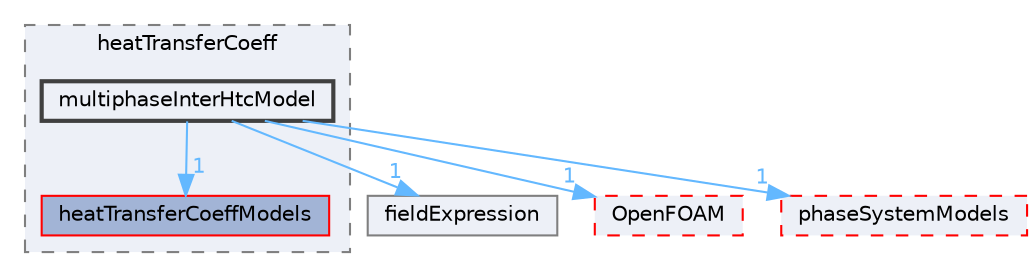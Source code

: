 digraph "src/functionObjects/field/heatTransferCoeff/multiphaseInterHtcModel"
{
 // LATEX_PDF_SIZE
  bgcolor="transparent";
  edge [fontname=Helvetica,fontsize=10,labelfontname=Helvetica,labelfontsize=10];
  node [fontname=Helvetica,fontsize=10,shape=box,height=0.2,width=0.4];
  compound=true
  subgraph clusterdir_9552cb15ca6ddce8f6b0f61601ece7d9 {
    graph [ bgcolor="#edf0f7", pencolor="grey50", label="heatTransferCoeff", fontname=Helvetica,fontsize=10 style="filled,dashed", URL="dir_9552cb15ca6ddce8f6b0f61601ece7d9.html",tooltip=""]
  dir_23d2302e12169e011868a0ab3a02c4f6 [label="heatTransferCoeffModels", fillcolor="#a2b4d6", color="red", style="filled", URL="dir_23d2302e12169e011868a0ab3a02c4f6.html",tooltip=""];
  dir_1ebb462dd95b00f2ecd3be0dbdee1c27 [label="multiphaseInterHtcModel", fillcolor="#edf0f7", color="grey25", style="filled,bold", URL="dir_1ebb462dd95b00f2ecd3be0dbdee1c27.html",tooltip=""];
  }
  dir_99d46d8c6d72cd5f0a835500a9aad641 [label="fieldExpression", fillcolor="#edf0f7", color="grey50", style="filled", URL="dir_99d46d8c6d72cd5f0a835500a9aad641.html",tooltip=""];
  dir_c5473ff19b20e6ec4dfe5c310b3778a8 [label="OpenFOAM", fillcolor="#edf0f7", color="red", style="filled,dashed", URL="dir_c5473ff19b20e6ec4dfe5c310b3778a8.html",tooltip=""];
  dir_cd6600bc80177e0c28877b216d84d6c6 [label="phaseSystemModels", fillcolor="#edf0f7", color="red", style="filled,dashed", URL="dir_cd6600bc80177e0c28877b216d84d6c6.html",tooltip=""];
  dir_1ebb462dd95b00f2ecd3be0dbdee1c27->dir_23d2302e12169e011868a0ab3a02c4f6 [headlabel="1", labeldistance=1.5 headhref="dir_002486_001715.html" href="dir_002486_001715.html" color="steelblue1" fontcolor="steelblue1"];
  dir_1ebb462dd95b00f2ecd3be0dbdee1c27->dir_99d46d8c6d72cd5f0a835500a9aad641 [headlabel="1", labeldistance=1.5 headhref="dir_002486_001324.html" href="dir_002486_001324.html" color="steelblue1" fontcolor="steelblue1"];
  dir_1ebb462dd95b00f2ecd3be0dbdee1c27->dir_c5473ff19b20e6ec4dfe5c310b3778a8 [headlabel="1", labeldistance=1.5 headhref="dir_002486_002695.html" href="dir_002486_002695.html" color="steelblue1" fontcolor="steelblue1"];
  dir_1ebb462dd95b00f2ecd3be0dbdee1c27->dir_cd6600bc80177e0c28877b216d84d6c6 [headlabel="1", labeldistance=1.5 headhref="dir_002486_002907.html" href="dir_002486_002907.html" color="steelblue1" fontcolor="steelblue1"];
}
